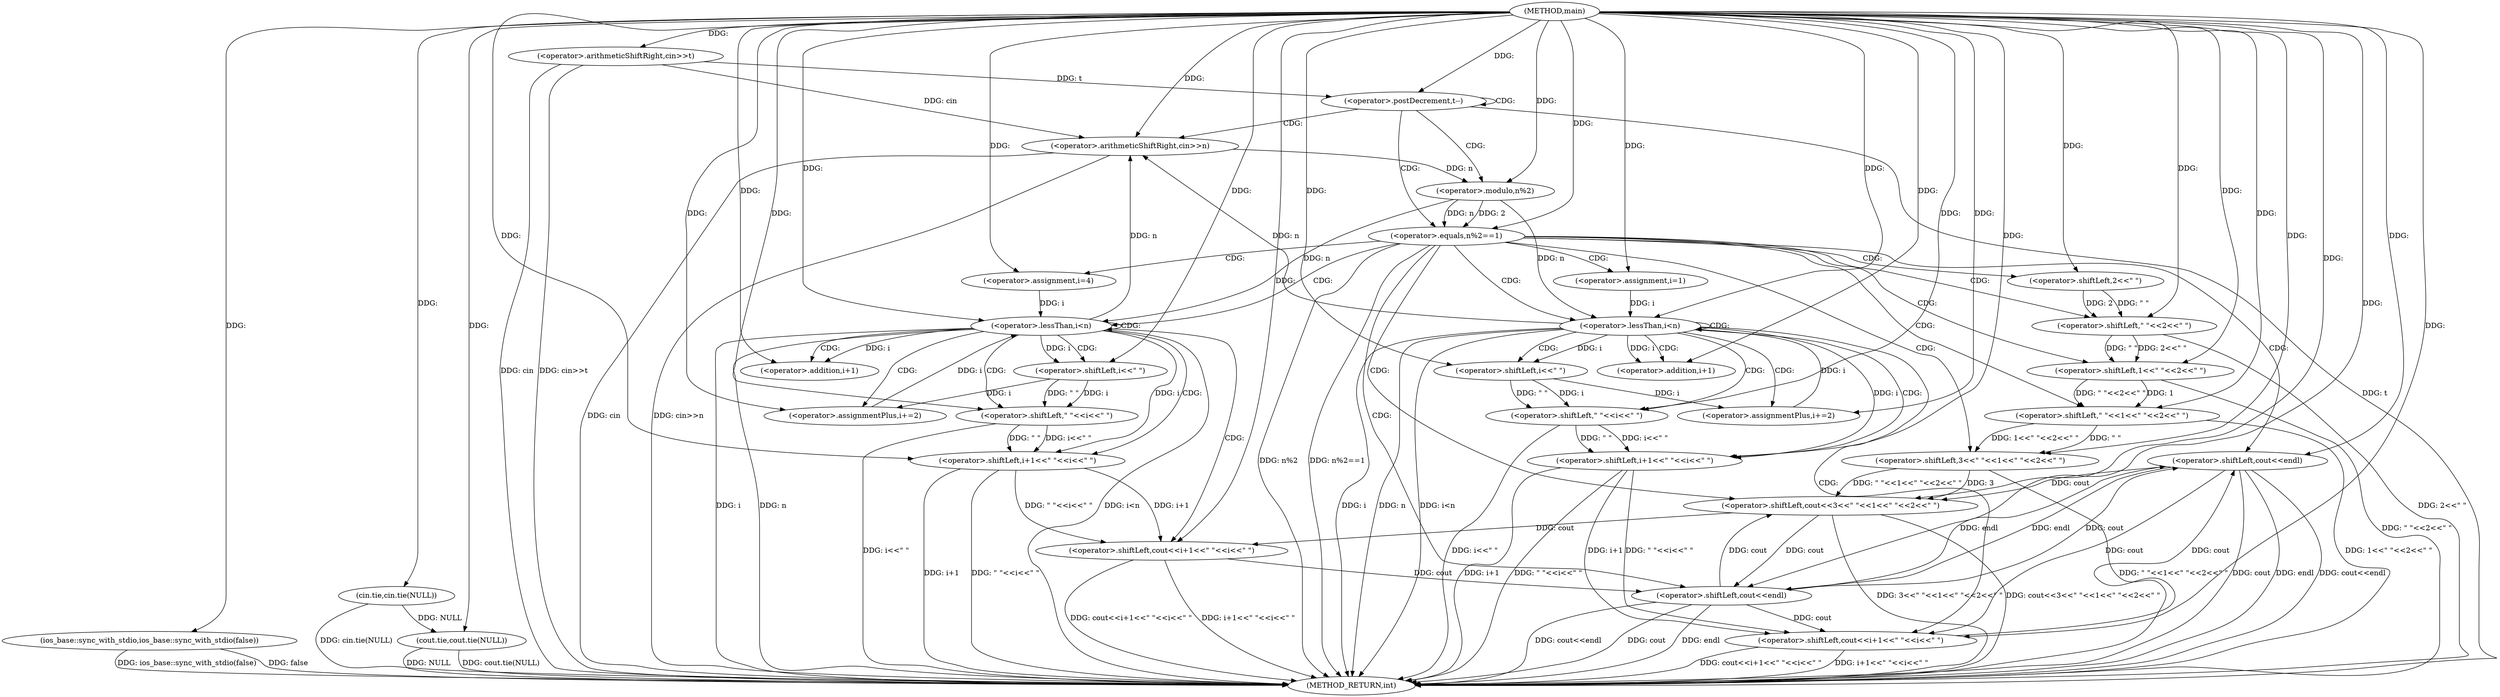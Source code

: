 digraph "main" {  
"1000101" [label = "(METHOD,main)" ]
"1000193" [label = "(METHOD_RETURN,int)" ]
"1000103" [label = "(ios_base::sync_with_stdio,ios_base::sync_with_stdio(false))" ]
"1000105" [label = "(cin.tie,cin.tie(NULL))" ]
"1000107" [label = "(cout.tie,cout.tie(NULL))" ]
"1000110" [label = "(<operator>.arithmeticShiftRight,cin>>t)" ]
"1000114" [label = "(<operator>.postDecrement,t--)" ]
"1000118" [label = "(<operator>.arithmeticShiftRight,cin>>n)" ]
"1000190" [label = "(<operator>.shiftLeft,cout<<endl)" ]
"1000122" [label = "(<operator>.equals,n%2==1)" ]
"1000170" [label = "(<operator>.assignment,i=1)" ]
"1000173" [label = "(<operator>.lessThan,i<n)" ]
"1000176" [label = "(<operator>.assignmentPlus,i+=2)" ]
"1000179" [label = "(<operator>.shiftLeft,cout<<i+1<<\" \"<<i<<\" \")" ]
"1000128" [label = "(<operator>.shiftLeft,cout<<3<<\" \"<<1<<\" \"<<2<<\" \")" ]
"1000164" [label = "(<operator>.shiftLeft,cout<<endl)" ]
"1000123" [label = "(<operator>.modulo,n%2)" ]
"1000143" [label = "(<operator>.assignment,i=4)" ]
"1000146" [label = "(<operator>.lessThan,i<n)" ]
"1000149" [label = "(<operator>.assignmentPlus,i+=2)" ]
"1000181" [label = "(<operator>.shiftLeft,i+1<<\" \"<<i<<\" \")" ]
"1000130" [label = "(<operator>.shiftLeft,3<<\" \"<<1<<\" \"<<2<<\" \")" ]
"1000153" [label = "(<operator>.shiftLeft,cout<<i+1<<\" \"<<i<<\" \")" ]
"1000182" [label = "(<operator>.addition,i+1)" ]
"1000185" [label = "(<operator>.shiftLeft,\" \"<<i<<\" \")" ]
"1000132" [label = "(<operator>.shiftLeft,\" \"<<1<<\" \"<<2<<\" \")" ]
"1000187" [label = "(<operator>.shiftLeft,i<<\" \")" ]
"1000134" [label = "(<operator>.shiftLeft,1<<\" \"<<2<<\" \")" ]
"1000155" [label = "(<operator>.shiftLeft,i+1<<\" \"<<i<<\" \")" ]
"1000136" [label = "(<operator>.shiftLeft,\" \"<<2<<\" \")" ]
"1000156" [label = "(<operator>.addition,i+1)" ]
"1000159" [label = "(<operator>.shiftLeft,\" \"<<i<<\" \")" ]
"1000138" [label = "(<operator>.shiftLeft,2<<\" \")" ]
"1000161" [label = "(<operator>.shiftLeft,i<<\" \")" ]
  "1000103" -> "1000193"  [ label = "DDG: ios_base::sync_with_stdio(false)"] 
  "1000105" -> "1000193"  [ label = "DDG: cin.tie(NULL)"] 
  "1000107" -> "1000193"  [ label = "DDG: NULL"] 
  "1000107" -> "1000193"  [ label = "DDG: cout.tie(NULL)"] 
  "1000110" -> "1000193"  [ label = "DDG: cin"] 
  "1000110" -> "1000193"  [ label = "DDG: cin>>t"] 
  "1000114" -> "1000193"  [ label = "DDG: t"] 
  "1000118" -> "1000193"  [ label = "DDG: cin"] 
  "1000118" -> "1000193"  [ label = "DDG: cin>>n"] 
  "1000122" -> "1000193"  [ label = "DDG: n%2"] 
  "1000122" -> "1000193"  [ label = "DDG: n%2==1"] 
  "1000173" -> "1000193"  [ label = "DDG: i"] 
  "1000173" -> "1000193"  [ label = "DDG: n"] 
  "1000173" -> "1000193"  [ label = "DDG: i<n"] 
  "1000190" -> "1000193"  [ label = "DDG: cout"] 
  "1000190" -> "1000193"  [ label = "DDG: endl"] 
  "1000190" -> "1000193"  [ label = "DDG: cout<<endl"] 
  "1000181" -> "1000193"  [ label = "DDG: i+1"] 
  "1000185" -> "1000193"  [ label = "DDG: i<<\" \""] 
  "1000181" -> "1000193"  [ label = "DDG: \" \"<<i<<\" \""] 
  "1000179" -> "1000193"  [ label = "DDG: i+1<<\" \"<<i<<\" \""] 
  "1000179" -> "1000193"  [ label = "DDG: cout<<i+1<<\" \"<<i<<\" \""] 
  "1000136" -> "1000193"  [ label = "DDG: 2<<\" \""] 
  "1000134" -> "1000193"  [ label = "DDG: \" \"<<2<<\" \""] 
  "1000132" -> "1000193"  [ label = "DDG: 1<<\" \"<<2<<\" \""] 
  "1000130" -> "1000193"  [ label = "DDG: \" \"<<1<<\" \"<<2<<\" \""] 
  "1000128" -> "1000193"  [ label = "DDG: 3<<\" \"<<1<<\" \"<<2<<\" \""] 
  "1000128" -> "1000193"  [ label = "DDG: cout<<3<<\" \"<<1<<\" \"<<2<<\" \""] 
  "1000146" -> "1000193"  [ label = "DDG: i"] 
  "1000146" -> "1000193"  [ label = "DDG: n"] 
  "1000146" -> "1000193"  [ label = "DDG: i<n"] 
  "1000164" -> "1000193"  [ label = "DDG: cout"] 
  "1000164" -> "1000193"  [ label = "DDG: endl"] 
  "1000164" -> "1000193"  [ label = "DDG: cout<<endl"] 
  "1000155" -> "1000193"  [ label = "DDG: i+1"] 
  "1000159" -> "1000193"  [ label = "DDG: i<<\" \""] 
  "1000155" -> "1000193"  [ label = "DDG: \" \"<<i<<\" \""] 
  "1000153" -> "1000193"  [ label = "DDG: i+1<<\" \"<<i<<\" \""] 
  "1000153" -> "1000193"  [ label = "DDG: cout<<i+1<<\" \"<<i<<\" \""] 
  "1000103" -> "1000193"  [ label = "DDG: false"] 
  "1000101" -> "1000103"  [ label = "DDG: "] 
  "1000101" -> "1000105"  [ label = "DDG: "] 
  "1000105" -> "1000107"  [ label = "DDG: NULL"] 
  "1000101" -> "1000107"  [ label = "DDG: "] 
  "1000101" -> "1000110"  [ label = "DDG: "] 
  "1000110" -> "1000114"  [ label = "DDG: t"] 
  "1000101" -> "1000114"  [ label = "DDG: "] 
  "1000110" -> "1000118"  [ label = "DDG: cin"] 
  "1000101" -> "1000118"  [ label = "DDG: "] 
  "1000173" -> "1000118"  [ label = "DDG: n"] 
  "1000146" -> "1000118"  [ label = "DDG: n"] 
  "1000101" -> "1000170"  [ label = "DDG: "] 
  "1000101" -> "1000176"  [ label = "DDG: "] 
  "1000179" -> "1000190"  [ label = "DDG: cout"] 
  "1000164" -> "1000190"  [ label = "DDG: cout"] 
  "1000101" -> "1000190"  [ label = "DDG: "] 
  "1000164" -> "1000190"  [ label = "DDG: endl"] 
  "1000123" -> "1000122"  [ label = "DDG: n"] 
  "1000123" -> "1000122"  [ label = "DDG: 2"] 
  "1000101" -> "1000122"  [ label = "DDG: "] 
  "1000170" -> "1000173"  [ label = "DDG: i"] 
  "1000176" -> "1000173"  [ label = "DDG: i"] 
  "1000101" -> "1000173"  [ label = "DDG: "] 
  "1000123" -> "1000173"  [ label = "DDG: n"] 
  "1000187" -> "1000176"  [ label = "DDG: i"] 
  "1000190" -> "1000179"  [ label = "DDG: cout"] 
  "1000164" -> "1000179"  [ label = "DDG: cout"] 
  "1000101" -> "1000179"  [ label = "DDG: "] 
  "1000181" -> "1000179"  [ label = "DDG: i+1"] 
  "1000181" -> "1000179"  [ label = "DDG: \" \"<<i<<\" \""] 
  "1000118" -> "1000123"  [ label = "DDG: n"] 
  "1000101" -> "1000123"  [ label = "DDG: "] 
  "1000190" -> "1000128"  [ label = "DDG: cout"] 
  "1000164" -> "1000128"  [ label = "DDG: cout"] 
  "1000101" -> "1000128"  [ label = "DDG: "] 
  "1000130" -> "1000128"  [ label = "DDG: \" \"<<1<<\" \"<<2<<\" \""] 
  "1000130" -> "1000128"  [ label = "DDG: 3"] 
  "1000101" -> "1000143"  [ label = "DDG: "] 
  "1000101" -> "1000149"  [ label = "DDG: "] 
  "1000128" -> "1000164"  [ label = "DDG: cout"] 
  "1000153" -> "1000164"  [ label = "DDG: cout"] 
  "1000101" -> "1000164"  [ label = "DDG: "] 
  "1000190" -> "1000164"  [ label = "DDG: endl"] 
  "1000173" -> "1000181"  [ label = "DDG: i"] 
  "1000101" -> "1000181"  [ label = "DDG: "] 
  "1000185" -> "1000181"  [ label = "DDG: i<<\" \""] 
  "1000185" -> "1000181"  [ label = "DDG: \" \""] 
  "1000101" -> "1000130"  [ label = "DDG: "] 
  "1000132" -> "1000130"  [ label = "DDG: \" \""] 
  "1000132" -> "1000130"  [ label = "DDG: 1<<\" \"<<2<<\" \""] 
  "1000143" -> "1000146"  [ label = "DDG: i"] 
  "1000149" -> "1000146"  [ label = "DDG: i"] 
  "1000101" -> "1000146"  [ label = "DDG: "] 
  "1000123" -> "1000146"  [ label = "DDG: n"] 
  "1000161" -> "1000149"  [ label = "DDG: i"] 
  "1000173" -> "1000182"  [ label = "DDG: i"] 
  "1000101" -> "1000182"  [ label = "DDG: "] 
  "1000101" -> "1000185"  [ label = "DDG: "] 
  "1000187" -> "1000185"  [ label = "DDG: i"] 
  "1000187" -> "1000185"  [ label = "DDG: \" \""] 
  "1000101" -> "1000132"  [ label = "DDG: "] 
  "1000134" -> "1000132"  [ label = "DDG: \" \"<<2<<\" \""] 
  "1000134" -> "1000132"  [ label = "DDG: 1"] 
  "1000128" -> "1000153"  [ label = "DDG: cout"] 
  "1000101" -> "1000153"  [ label = "DDG: "] 
  "1000155" -> "1000153"  [ label = "DDG: i+1"] 
  "1000155" -> "1000153"  [ label = "DDG: \" \"<<i<<\" \""] 
  "1000101" -> "1000187"  [ label = "DDG: "] 
  "1000173" -> "1000187"  [ label = "DDG: i"] 
  "1000101" -> "1000134"  [ label = "DDG: "] 
  "1000136" -> "1000134"  [ label = "DDG: \" \""] 
  "1000136" -> "1000134"  [ label = "DDG: 2<<\" \""] 
  "1000146" -> "1000155"  [ label = "DDG: i"] 
  "1000101" -> "1000155"  [ label = "DDG: "] 
  "1000159" -> "1000155"  [ label = "DDG: i<<\" \""] 
  "1000159" -> "1000155"  [ label = "DDG: \" \""] 
  "1000101" -> "1000136"  [ label = "DDG: "] 
  "1000138" -> "1000136"  [ label = "DDG: 2"] 
  "1000138" -> "1000136"  [ label = "DDG: \" \""] 
  "1000146" -> "1000156"  [ label = "DDG: i"] 
  "1000101" -> "1000156"  [ label = "DDG: "] 
  "1000101" -> "1000159"  [ label = "DDG: "] 
  "1000161" -> "1000159"  [ label = "DDG: \" \""] 
  "1000161" -> "1000159"  [ label = "DDG: i"] 
  "1000101" -> "1000138"  [ label = "DDG: "] 
  "1000101" -> "1000161"  [ label = "DDG: "] 
  "1000146" -> "1000161"  [ label = "DDG: i"] 
  "1000114" -> "1000114"  [ label = "CDG: "] 
  "1000114" -> "1000118"  [ label = "CDG: "] 
  "1000114" -> "1000122"  [ label = "CDG: "] 
  "1000114" -> "1000123"  [ label = "CDG: "] 
  "1000122" -> "1000164"  [ label = "CDG: "] 
  "1000122" -> "1000128"  [ label = "CDG: "] 
  "1000122" -> "1000136"  [ label = "CDG: "] 
  "1000122" -> "1000143"  [ label = "CDG: "] 
  "1000122" -> "1000190"  [ label = "CDG: "] 
  "1000122" -> "1000173"  [ label = "CDG: "] 
  "1000122" -> "1000132"  [ label = "CDG: "] 
  "1000122" -> "1000170"  [ label = "CDG: "] 
  "1000122" -> "1000130"  [ label = "CDG: "] 
  "1000122" -> "1000146"  [ label = "CDG: "] 
  "1000122" -> "1000138"  [ label = "CDG: "] 
  "1000122" -> "1000134"  [ label = "CDG: "] 
  "1000173" -> "1000182"  [ label = "CDG: "] 
  "1000173" -> "1000173"  [ label = "CDG: "] 
  "1000173" -> "1000179"  [ label = "CDG: "] 
  "1000173" -> "1000176"  [ label = "CDG: "] 
  "1000173" -> "1000187"  [ label = "CDG: "] 
  "1000173" -> "1000181"  [ label = "CDG: "] 
  "1000173" -> "1000185"  [ label = "CDG: "] 
  "1000146" -> "1000153"  [ label = "CDG: "] 
  "1000146" -> "1000156"  [ label = "CDG: "] 
  "1000146" -> "1000161"  [ label = "CDG: "] 
  "1000146" -> "1000149"  [ label = "CDG: "] 
  "1000146" -> "1000159"  [ label = "CDG: "] 
  "1000146" -> "1000155"  [ label = "CDG: "] 
  "1000146" -> "1000146"  [ label = "CDG: "] 
}
